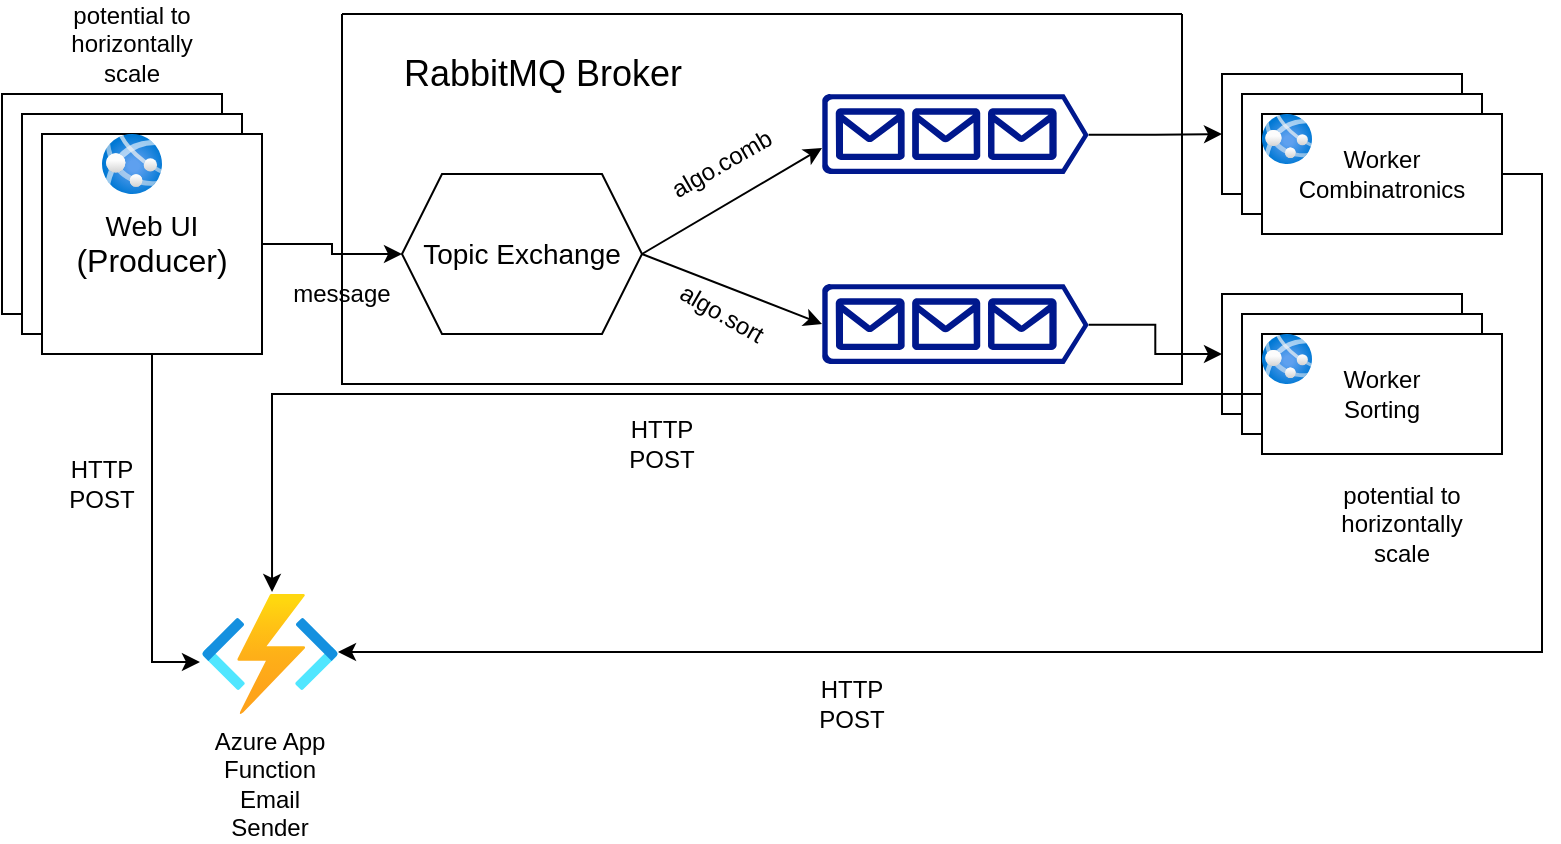 <mxfile version="26.0.9">
  <diagram name="Page-1" id="f-UNMzueWjt20TKaKl7W">
    <mxGraphModel dx="1434" dy="836" grid="1" gridSize="10" guides="1" tooltips="1" connect="1" arrows="1" fold="1" page="1" pageScale="1" pageWidth="850" pageHeight="1100" math="0" shadow="0">
      <root>
        <mxCell id="0" />
        <mxCell id="1" parent="0" />
        <mxCell id="iNOX4hb1xD6Rxyp3yXLd-1" value="&lt;font style=&quot;font-size: 14px;&quot;&gt;Web UI&lt;/font&gt;&lt;div&gt;&lt;font size=&quot;3&quot;&gt;(Producer)&lt;/font&gt;&lt;/div&gt;" style="whiteSpace=wrap;html=1;aspect=fixed;" vertex="1" parent="1">
          <mxGeometry x="30" y="50" width="110" height="110" as="geometry" />
        </mxCell>
        <mxCell id="iNOX4hb1xD6Rxyp3yXLd-22" style="edgeStyle=orthogonalEdgeStyle;rounded=0;orthogonalLoop=1;jettySize=auto;html=1;exitX=1;exitY=0.51;exitDx=0;exitDy=0;exitPerimeter=0;entryX=0;entryY=0.5;entryDx=0;entryDy=0;" edge="1" parent="1" source="iNOX4hb1xD6Rxyp3yXLd-2" target="iNOX4hb1xD6Rxyp3yXLd-21">
          <mxGeometry relative="1" as="geometry" />
        </mxCell>
        <mxCell id="iNOX4hb1xD6Rxyp3yXLd-2" value="" style="sketch=0;aspect=fixed;pointerEvents=1;shadow=0;dashed=0;html=1;strokeColor=none;labelPosition=center;verticalLabelPosition=bottom;verticalAlign=top;align=center;fillColor=#00188D;shape=mxgraph.azure.queue_generic" vertex="1" parent="1">
          <mxGeometry x="440" y="50" width="133.33" height="40" as="geometry" />
        </mxCell>
        <mxCell id="iNOX4hb1xD6Rxyp3yXLd-3" value="&lt;font style=&quot;font-size: 14px;&quot;&gt;Topic Exchange&lt;/font&gt;" style="shape=hexagon;perimeter=hexagonPerimeter2;whiteSpace=wrap;html=1;fixedSize=1;" vertex="1" parent="1">
          <mxGeometry x="230" y="90" width="120" height="80" as="geometry" />
        </mxCell>
        <mxCell id="iNOX4hb1xD6Rxyp3yXLd-24" style="edgeStyle=orthogonalEdgeStyle;rounded=0;orthogonalLoop=1;jettySize=auto;html=1;exitX=1;exitY=0.51;exitDx=0;exitDy=0;exitPerimeter=0;entryX=0;entryY=0.5;entryDx=0;entryDy=0;" edge="1" parent="1" source="iNOX4hb1xD6Rxyp3yXLd-9" target="iNOX4hb1xD6Rxyp3yXLd-23">
          <mxGeometry relative="1" as="geometry" />
        </mxCell>
        <mxCell id="iNOX4hb1xD6Rxyp3yXLd-9" value="" style="sketch=0;aspect=fixed;pointerEvents=1;shadow=0;dashed=0;html=1;strokeColor=none;labelPosition=center;verticalLabelPosition=bottom;verticalAlign=top;align=center;fillColor=#00188D;shape=mxgraph.azure.queue_generic" vertex="1" parent="1">
          <mxGeometry x="440" y="145" width="133.33" height="40" as="geometry" />
        </mxCell>
        <mxCell id="iNOX4hb1xD6Rxyp3yXLd-12" value="" style="endArrow=classic;html=1;rounded=0;entryX=0;entryY=0.675;entryDx=0;entryDy=0;entryPerimeter=0;" edge="1" parent="1" target="iNOX4hb1xD6Rxyp3yXLd-2">
          <mxGeometry width="50" height="50" relative="1" as="geometry">
            <mxPoint x="350" y="130" as="sourcePoint" />
            <mxPoint x="480" y="250" as="targetPoint" />
          </mxGeometry>
        </mxCell>
        <mxCell id="iNOX4hb1xD6Rxyp3yXLd-13" value="" style="endArrow=classic;html=1;rounded=0;entryX=0;entryY=0.5;entryDx=0;entryDy=0;entryPerimeter=0;exitX=1;exitY=0.5;exitDx=0;exitDy=0;" edge="1" parent="1" source="iNOX4hb1xD6Rxyp3yXLd-3" target="iNOX4hb1xD6Rxyp3yXLd-9">
          <mxGeometry width="50" height="50" relative="1" as="geometry">
            <mxPoint x="377" y="135" as="sourcePoint" />
            <mxPoint x="440" y="87" as="targetPoint" />
          </mxGeometry>
        </mxCell>
        <mxCell id="iNOX4hb1xD6Rxyp3yXLd-18" value="message" style="text;html=1;align=center;verticalAlign=middle;whiteSpace=wrap;rounded=0;rotation=0;" vertex="1" parent="1">
          <mxGeometry x="170" y="135" width="60" height="30" as="geometry" />
        </mxCell>
        <mxCell id="iNOX4hb1xD6Rxyp3yXLd-21" value="Worker&lt;div&gt;Combinatronics&lt;/div&gt;" style="rounded=0;whiteSpace=wrap;html=1;" vertex="1" parent="1">
          <mxGeometry x="640" y="40" width="120" height="60" as="geometry" />
        </mxCell>
        <mxCell id="iNOX4hb1xD6Rxyp3yXLd-23" value="Worker&lt;div&gt;Sorting&lt;/div&gt;" style="rounded=0;whiteSpace=wrap;html=1;" vertex="1" parent="1">
          <mxGeometry x="640" y="150" width="120" height="60" as="geometry" />
        </mxCell>
        <mxCell id="iNOX4hb1xD6Rxyp3yXLd-26" value="&lt;font style=&quot;font-size: 14px;&quot;&gt;Web UI&lt;/font&gt;&lt;div&gt;&lt;font size=&quot;3&quot;&gt;(Producer)&lt;/font&gt;&lt;/div&gt;" style="whiteSpace=wrap;html=1;aspect=fixed;" vertex="1" parent="1">
          <mxGeometry x="40" y="60" width="110" height="110" as="geometry" />
        </mxCell>
        <mxCell id="iNOX4hb1xD6Rxyp3yXLd-29" style="edgeStyle=orthogonalEdgeStyle;rounded=0;orthogonalLoop=1;jettySize=auto;html=1;exitX=1;exitY=0.5;exitDx=0;exitDy=0;" edge="1" parent="1" source="iNOX4hb1xD6Rxyp3yXLd-27" target="iNOX4hb1xD6Rxyp3yXLd-3">
          <mxGeometry relative="1" as="geometry" />
        </mxCell>
        <mxCell id="iNOX4hb1xD6Rxyp3yXLd-27" value="&lt;font style=&quot;font-size: 14px;&quot;&gt;Web UI&lt;/font&gt;&lt;div&gt;&lt;font size=&quot;3&quot;&gt;(Producer)&lt;/font&gt;&lt;/div&gt;" style="whiteSpace=wrap;html=1;aspect=fixed;" vertex="1" parent="1">
          <mxGeometry x="50" y="70" width="110" height="110" as="geometry" />
        </mxCell>
        <mxCell id="iNOX4hb1xD6Rxyp3yXLd-28" value="potential to horizontally scale" style="text;html=1;align=center;verticalAlign=middle;whiteSpace=wrap;rounded=0;rotation=0;" vertex="1" parent="1">
          <mxGeometry x="65" y="10" width="60" height="30" as="geometry" />
        </mxCell>
        <mxCell id="iNOX4hb1xD6Rxyp3yXLd-30" value="Worker&lt;div&gt;Combinatronics&lt;/div&gt;" style="rounded=0;whiteSpace=wrap;html=1;" vertex="1" parent="1">
          <mxGeometry x="650" y="50" width="120" height="60" as="geometry" />
        </mxCell>
        <mxCell id="iNOX4hb1xD6Rxyp3yXLd-38" style="edgeStyle=orthogonalEdgeStyle;rounded=0;orthogonalLoop=1;jettySize=auto;html=1;exitX=1;exitY=0.5;exitDx=0;exitDy=0;entryX=1;entryY=0.483;entryDx=0;entryDy=0;entryPerimeter=0;" edge="1" parent="1" source="iNOX4hb1xD6Rxyp3yXLd-31" target="iNOX4hb1xD6Rxyp3yXLd-36">
          <mxGeometry relative="1" as="geometry">
            <mxPoint x="184" y="440" as="targetPoint" />
          </mxGeometry>
        </mxCell>
        <mxCell id="iNOX4hb1xD6Rxyp3yXLd-31" value="Worker&lt;div&gt;Combinatronics&lt;/div&gt;" style="rounded=0;whiteSpace=wrap;html=1;" vertex="1" parent="1">
          <mxGeometry x="660" y="60" width="120" height="60" as="geometry" />
        </mxCell>
        <mxCell id="iNOX4hb1xD6Rxyp3yXLd-32" value="Worker&lt;div&gt;Sorting&lt;/div&gt;" style="rounded=0;whiteSpace=wrap;html=1;" vertex="1" parent="1">
          <mxGeometry x="650" y="160" width="120" height="60" as="geometry" />
        </mxCell>
        <mxCell id="iNOX4hb1xD6Rxyp3yXLd-40" style="edgeStyle=orthogonalEdgeStyle;rounded=0;orthogonalLoop=1;jettySize=auto;html=1;exitX=0;exitY=0.5;exitDx=0;exitDy=0;entryX=0.515;entryY=-0.017;entryDx=0;entryDy=0;entryPerimeter=0;" edge="1" parent="1" source="iNOX4hb1xD6Rxyp3yXLd-33" target="iNOX4hb1xD6Rxyp3yXLd-36">
          <mxGeometry relative="1" as="geometry">
            <mxPoint x="160" y="430" as="targetPoint" />
          </mxGeometry>
        </mxCell>
        <mxCell id="iNOX4hb1xD6Rxyp3yXLd-33" value="Worker&lt;div&gt;Sorting&lt;/div&gt;" style="rounded=0;whiteSpace=wrap;html=1;" vertex="1" parent="1">
          <mxGeometry x="660" y="170" width="120" height="60" as="geometry" />
        </mxCell>
        <mxCell id="iNOX4hb1xD6Rxyp3yXLd-34" value="potential to horizontally scale" style="text;html=1;align=center;verticalAlign=middle;whiteSpace=wrap;rounded=0;rotation=0;" vertex="1" parent="1">
          <mxGeometry x="700" y="250" width="60" height="30" as="geometry" />
        </mxCell>
        <mxCell id="iNOX4hb1xD6Rxyp3yXLd-36" value="" style="image;aspect=fixed;html=1;points=[];align=center;fontSize=12;image=img/lib/azure2/iot/Function_Apps.svg;" vertex="1" parent="1">
          <mxGeometry x="130" y="300" width="68" height="60" as="geometry" />
        </mxCell>
        <mxCell id="iNOX4hb1xD6Rxyp3yXLd-37" style="edgeStyle=orthogonalEdgeStyle;rounded=0;orthogonalLoop=1;jettySize=auto;html=1;entryX=-0.015;entryY=0.567;entryDx=0;entryDy=0;entryPerimeter=0;" edge="1" parent="1" source="iNOX4hb1xD6Rxyp3yXLd-27" target="iNOX4hb1xD6Rxyp3yXLd-36">
          <mxGeometry relative="1" as="geometry" />
        </mxCell>
        <mxCell id="iNOX4hb1xD6Rxyp3yXLd-41" value="" style="image;aspect=fixed;html=1;points=[];align=center;fontSize=12;image=img/lib/azure2/containers/App_Services.svg;" vertex="1" parent="1">
          <mxGeometry x="80" y="70" width="30" height="30" as="geometry" />
        </mxCell>
        <mxCell id="iNOX4hb1xD6Rxyp3yXLd-43" value="" style="swimlane;startSize=0;" vertex="1" parent="1">
          <mxGeometry x="200" y="10" width="420" height="185" as="geometry" />
        </mxCell>
        <mxCell id="iNOX4hb1xD6Rxyp3yXLd-44" value="&lt;font style=&quot;font-size: 18px;&quot;&gt;RabbitMQ Broker&lt;/font&gt;" style="text;html=1;align=center;verticalAlign=middle;resizable=0;points=[];autosize=1;strokeColor=none;fillColor=none;" vertex="1" parent="iNOX4hb1xD6Rxyp3yXLd-43">
          <mxGeometry x="20" y="10" width="160" height="40" as="geometry" />
        </mxCell>
        <mxCell id="iNOX4hb1xD6Rxyp3yXLd-15" value="algo.comb" style="text;html=1;align=center;verticalAlign=middle;whiteSpace=wrap;rounded=0;rotation=-30;" vertex="1" parent="iNOX4hb1xD6Rxyp3yXLd-43">
          <mxGeometry x="160" y="60" width="60" height="30" as="geometry" />
        </mxCell>
        <mxCell id="iNOX4hb1xD6Rxyp3yXLd-17" value="algo.sort" style="text;html=1;align=center;verticalAlign=middle;whiteSpace=wrap;rounded=0;rotation=30;" vertex="1" parent="iNOX4hb1xD6Rxyp3yXLd-43">
          <mxGeometry x="160" y="135" width="60" height="30" as="geometry" />
        </mxCell>
        <mxCell id="iNOX4hb1xD6Rxyp3yXLd-45" value="Azure App Function Email Sender" style="text;html=1;align=center;verticalAlign=middle;whiteSpace=wrap;rounded=0;" vertex="1" parent="1">
          <mxGeometry x="134" y="380" width="60" height="30" as="geometry" />
        </mxCell>
        <mxCell id="iNOX4hb1xD6Rxyp3yXLd-47" value="HTTP POST" style="text;html=1;align=center;verticalAlign=middle;whiteSpace=wrap;rounded=0;rotation=0;" vertex="1" parent="1">
          <mxGeometry x="330" y="210" width="60" height="30" as="geometry" />
        </mxCell>
        <mxCell id="iNOX4hb1xD6Rxyp3yXLd-51" value="" style="image;aspect=fixed;html=1;points=[];align=center;fontSize=12;image=img/lib/azure2/containers/App_Services.svg;" vertex="1" parent="1">
          <mxGeometry x="660" y="60" width="25" height="25" as="geometry" />
        </mxCell>
        <mxCell id="iNOX4hb1xD6Rxyp3yXLd-53" value="" style="image;aspect=fixed;html=1;points=[];align=center;fontSize=12;image=img/lib/azure2/containers/App_Services.svg;" vertex="1" parent="1">
          <mxGeometry x="660" y="170" width="25" height="25" as="geometry" />
        </mxCell>
        <mxCell id="iNOX4hb1xD6Rxyp3yXLd-54" value="HTTP POST" style="text;html=1;align=center;verticalAlign=middle;whiteSpace=wrap;rounded=0;rotation=0;" vertex="1" parent="1">
          <mxGeometry x="425" y="340" width="60" height="30" as="geometry" />
        </mxCell>
        <mxCell id="iNOX4hb1xD6Rxyp3yXLd-55" value="HTTP POST" style="text;html=1;align=center;verticalAlign=middle;whiteSpace=wrap;rounded=0;rotation=0;" vertex="1" parent="1">
          <mxGeometry x="50" y="230" width="60" height="30" as="geometry" />
        </mxCell>
      </root>
    </mxGraphModel>
  </diagram>
</mxfile>
